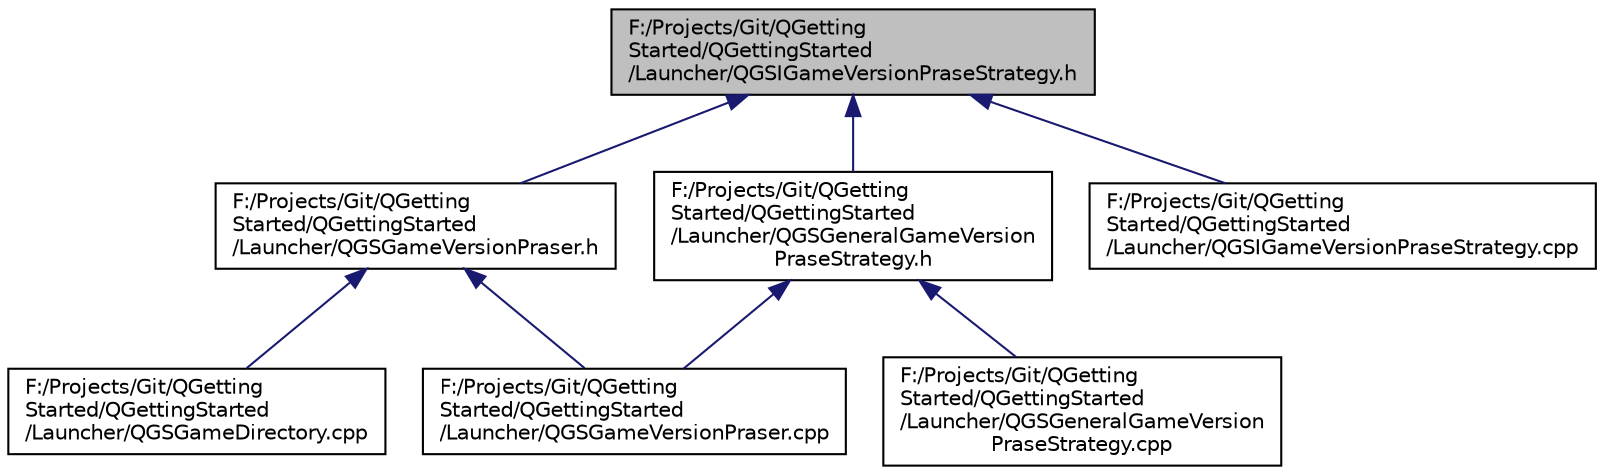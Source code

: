 digraph "F:/Projects/Git/QGettingStarted/QGettingStarted/Launcher/QGSIGameVersionPraseStrategy.h"
{
  edge [fontname="Helvetica",fontsize="10",labelfontname="Helvetica",labelfontsize="10"];
  node [fontname="Helvetica",fontsize="10",shape=record];
  Node4 [label="F:/Projects/Git/QGetting\lStarted/QGettingStarted\l/Launcher/QGSIGameVersionPraseStrategy.h",height=0.2,width=0.4,color="black", fillcolor="grey75", style="filled", fontcolor="black"];
  Node4 -> Node5 [dir="back",color="midnightblue",fontsize="10",style="solid",fontname="Helvetica"];
  Node5 [label="F:/Projects/Git/QGetting\lStarted/QGettingStarted\l/Launcher/QGSGameVersionPraser.h",height=0.2,width=0.4,color="black", fillcolor="white", style="filled",URL="$_q_g_s_game_version_praser_8h.html"];
  Node5 -> Node6 [dir="back",color="midnightblue",fontsize="10",style="solid",fontname="Helvetica"];
  Node6 [label="F:/Projects/Git/QGetting\lStarted/QGettingStarted\l/Launcher/QGSGameDirectory.cpp",height=0.2,width=0.4,color="black", fillcolor="white", style="filled",URL="$_q_g_s_game_directory_8cpp.html"];
  Node5 -> Node7 [dir="back",color="midnightblue",fontsize="10",style="solid",fontname="Helvetica"];
  Node7 [label="F:/Projects/Git/QGetting\lStarted/QGettingStarted\l/Launcher/QGSGameVersionPraser.cpp",height=0.2,width=0.4,color="black", fillcolor="white", style="filled",URL="$_q_g_s_game_version_praser_8cpp.html"];
  Node4 -> Node8 [dir="back",color="midnightblue",fontsize="10",style="solid",fontname="Helvetica"];
  Node8 [label="F:/Projects/Git/QGetting\lStarted/QGettingStarted\l/Launcher/QGSGeneralGameVersion\lPraseStrategy.h",height=0.2,width=0.4,color="black", fillcolor="white", style="filled",URL="$_q_g_s_general_game_version_prase_strategy_8h.html"];
  Node8 -> Node7 [dir="back",color="midnightblue",fontsize="10",style="solid",fontname="Helvetica"];
  Node8 -> Node9 [dir="back",color="midnightblue",fontsize="10",style="solid",fontname="Helvetica"];
  Node9 [label="F:/Projects/Git/QGetting\lStarted/QGettingStarted\l/Launcher/QGSGeneralGameVersion\lPraseStrategy.cpp",height=0.2,width=0.4,color="black", fillcolor="white", style="filled",URL="$_q_g_s_general_game_version_prase_strategy_8cpp.html"];
  Node4 -> Node10 [dir="back",color="midnightblue",fontsize="10",style="solid",fontname="Helvetica"];
  Node10 [label="F:/Projects/Git/QGetting\lStarted/QGettingStarted\l/Launcher/QGSIGameVersionPraseStrategy.cpp",height=0.2,width=0.4,color="black", fillcolor="white", style="filled",URL="$_q_g_s_i_game_version_prase_strategy_8cpp.html"];
}
